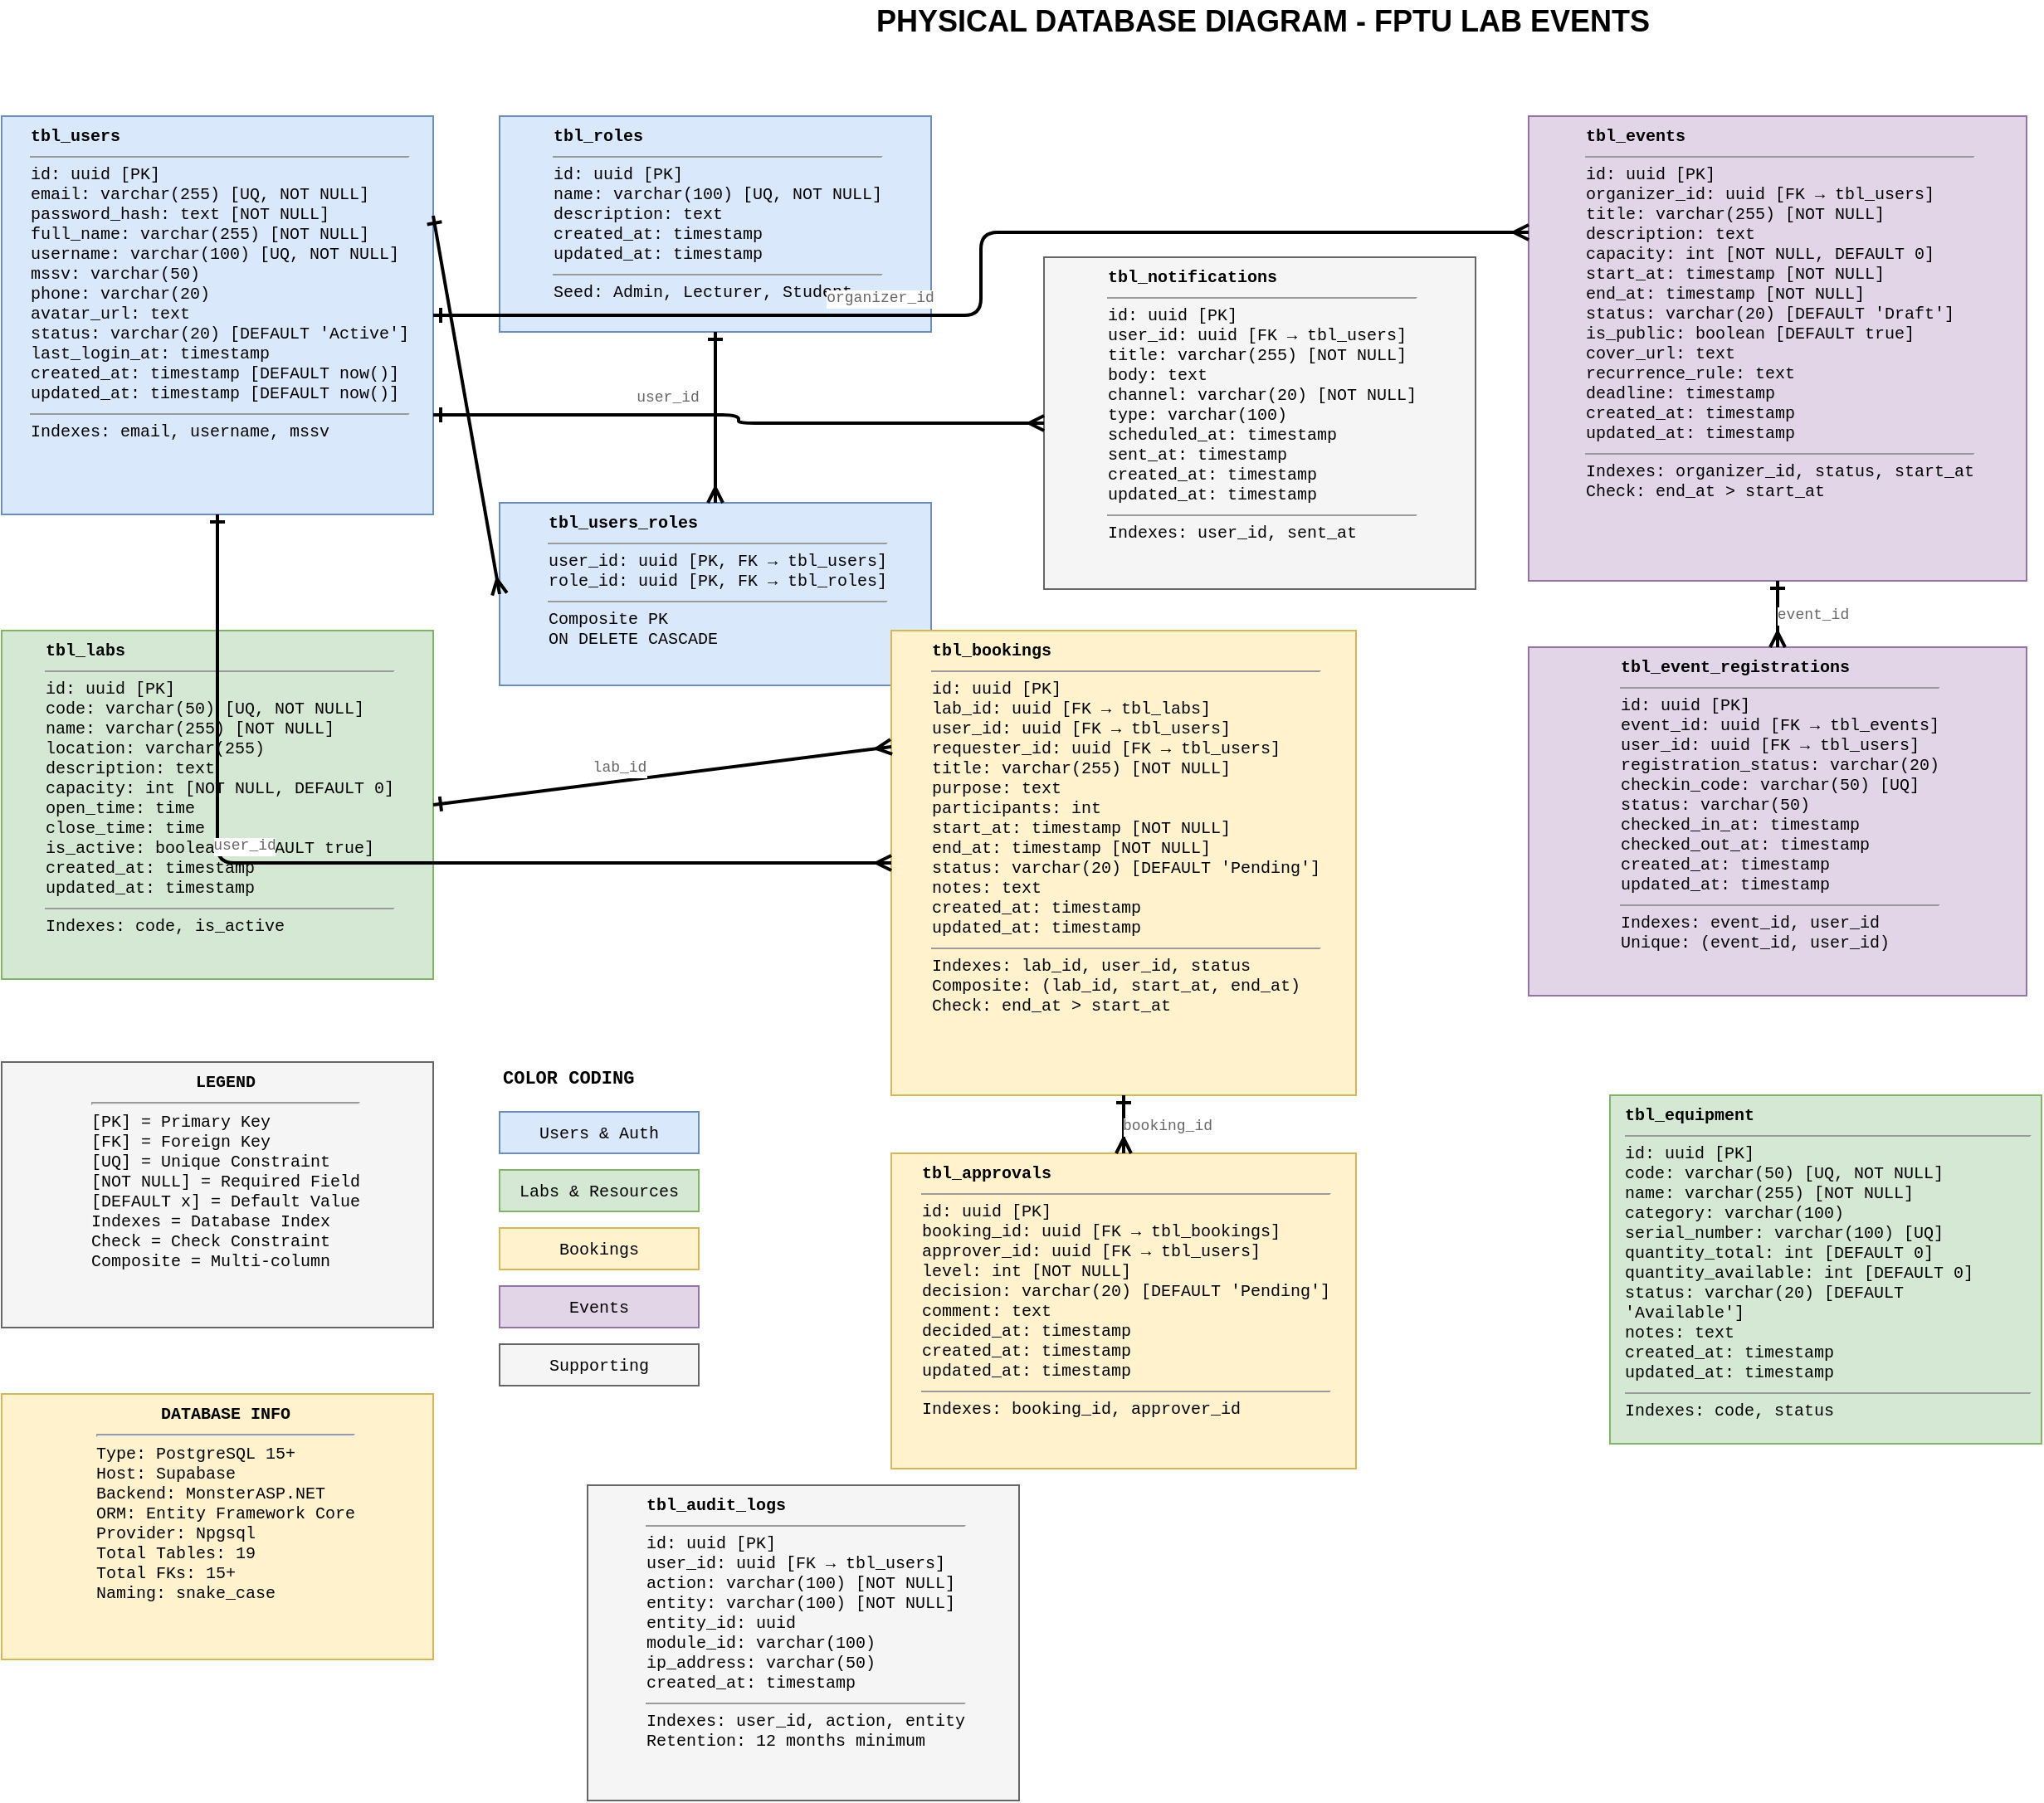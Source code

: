 <mxfile version="28.2.5">
  <diagram name="ERD Physical - FPTU Lab Events" id="physical-erd">
    <mxGraphModel dx="1426" dy="743" grid="0" gridSize="10" guides="1" tooltips="1" connect="1" arrows="1" fold="1" page="1" pageScale="1" pageWidth="1600" pageHeight="1200" math="0" shadow="0">
      <root>
        <mxCell id="0" />
        <mxCell id="1" parent="0" />
        <mxCell id="title" value="&lt;b&gt;&lt;font style=&quot;font-size: 18px;&quot;&gt;PHYSICAL DATABASE DIAGRAM - FPTU LAB EVENTS&lt;/font&gt;&lt;/b&gt;&lt;div&gt;&lt;br/&gt;&lt;/div&gt;" style="text;html=1;strokeColor=none;fillColor=none;align=center;verticalAlign=middle;whiteSpace=wrap;rounded=0;" parent="1" vertex="1">
          <mxGeometry x="400" y="20" width="800" height="40" as="geometry" />
        </mxCell>
        <mxCell id="tbl-users" value="&lt;div style=&quot;text-align: left;&quot;&gt;&lt;b&gt;tbl_users&lt;/b&gt;&lt;/div&gt;&lt;hr size=&quot;1&quot;&gt;&lt;div style=&quot;text-align: left;&quot;&gt;id: uuid [PK]&lt;/div&gt;&lt;div style=&quot;text-align: left;&quot;&gt;email: varchar(255) [UQ, NOT NULL]&lt;/div&gt;&lt;div style=&quot;text-align: left;&quot;&gt;password_hash: text [NOT NULL]&lt;/div&gt;&lt;div style=&quot;text-align: left;&quot;&gt;full_name: varchar(255) [NOT NULL]&lt;/div&gt;&lt;div style=&quot;text-align: left;&quot;&gt;username: varchar(100) [UQ, NOT NULL]&lt;/div&gt;&lt;div style=&quot;text-align: left;&quot;&gt;mssv: varchar(50)&lt;/div&gt;&lt;div style=&quot;text-align: left;&quot;&gt;phone: varchar(20)&lt;/div&gt;&lt;div style=&quot;text-align: left;&quot;&gt;avatar_url: text&lt;/div&gt;&lt;div style=&quot;text-align: left;&quot;&gt;status: varchar(20) [DEFAULT &#39;Active&#39;]&lt;/div&gt;&lt;div style=&quot;text-align: left;&quot;&gt;last_login_at: timestamp&lt;/div&gt;&lt;div style=&quot;text-align: left;&quot;&gt;created_at: timestamp [DEFAULT now()]&lt;/div&gt;&lt;div style=&quot;text-align: left;&quot;&gt;updated_at: timestamp [DEFAULT now()]&lt;/div&gt;&lt;hr size=&quot;1&quot;&gt;&lt;div style=&quot;text-align: left;&quot;&gt;Indexes: email, username, mssv&lt;/div&gt;" style="rounded=0;whiteSpace=wrap;html=1;fillColor=#dae8fc;strokeColor=#6c8ebf;fontSize=10;spacingLeft=8;spacingRight=5;verticalAlign=top;fontFamily=Courier New;" parent="1" vertex="1">
          <mxGeometry x="40" y="90" width="260" height="240" as="geometry" />
        </mxCell>
        <mxCell id="tbl-roles" value="&lt;div style=&quot;text-align: left;&quot;&gt;&lt;b&gt;tbl_roles&lt;/b&gt;&lt;/div&gt;&lt;hr size=&quot;1&quot;&gt;&lt;div style=&quot;text-align: left;&quot;&gt;id: uuid [PK]&lt;/div&gt;&lt;div style=&quot;text-align: left;&quot;&gt;name: varchar(100) [UQ, NOT NULL]&lt;/div&gt;&lt;div style=&quot;text-align: left;&quot;&gt;description: text&lt;/div&gt;&lt;div style=&quot;text-align: left;&quot;&gt;created_at: timestamp&lt;/div&gt;&lt;div style=&quot;text-align: left;&quot;&gt;updated_at: timestamp&lt;/div&gt;&lt;hr size=&quot;1&quot;&gt;&lt;div style=&quot;text-align: left;&quot;&gt;Seed: Admin, Lecturer, Student&lt;/div&gt;" style="rounded=0;whiteSpace=wrap;html=1;fillColor=#dae8fc;strokeColor=#6c8ebf;fontSize=10;spacingLeft=8;spacingRight=5;verticalAlign=top;fontFamily=Courier New;" parent="1" vertex="1">
          <mxGeometry x="340" y="90" width="260" height="130" as="geometry" />
        </mxCell>
        <mxCell id="tbl-users-roles" value="&lt;div style=&quot;text-align: left;&quot;&gt;&lt;b&gt;tbl_users_roles&lt;/b&gt;&lt;/div&gt;&lt;hr size=&quot;1&quot;&gt;&lt;div style=&quot;text-align: left;&quot;&gt;user_id: uuid [PK, FK → tbl_users]&lt;/div&gt;&lt;div style=&quot;text-align: left;&quot;&gt;role_id: uuid [PK, FK → tbl_roles]&lt;/div&gt;&lt;hr size=&quot;1&quot;&gt;&lt;div style=&quot;text-align: left;&quot;&gt;Composite PK&lt;/div&gt;&lt;div style=&quot;text-align: left;&quot;&gt;ON DELETE CASCADE&lt;/div&gt;" style="rounded=0;whiteSpace=wrap;html=1;fillColor=#dae8fc;strokeColor=#6c8ebf;fontSize=10;spacingLeft=8;spacingRight=5;verticalAlign=top;fontFamily=Courier New;" parent="1" vertex="1">
          <mxGeometry x="340" y="323" width="260" height="110" as="geometry" />
        </mxCell>
        <mxCell id="tbl-labs" value="&lt;div style=&quot;text-align: left;&quot;&gt;&lt;b&gt;tbl_labs&lt;/b&gt;&lt;/div&gt;&lt;hr size=&quot;1&quot;&gt;&lt;div style=&quot;text-align: left;&quot;&gt;id: uuid [PK]&lt;/div&gt;&lt;div style=&quot;text-align: left;&quot;&gt;code: varchar(50) [UQ, NOT NULL]&lt;/div&gt;&lt;div style=&quot;text-align: left;&quot;&gt;name: varchar(255) [NOT NULL]&lt;/div&gt;&lt;div style=&quot;text-align: left;&quot;&gt;location: varchar(255)&lt;/div&gt;&lt;div style=&quot;text-align: left;&quot;&gt;description: text&lt;/div&gt;&lt;div style=&quot;text-align: left;&quot;&gt;capacity: int [NOT NULL, DEFAULT 0]&lt;/div&gt;&lt;div style=&quot;text-align: left;&quot;&gt;open_time: time&lt;/div&gt;&lt;div style=&quot;text-align: left;&quot;&gt;close_time: time&lt;/div&gt;&lt;div style=&quot;text-align: left;&quot;&gt;is_active: boolean [DEFAULT true]&lt;/div&gt;&lt;div style=&quot;text-align: left;&quot;&gt;created_at: timestamp&lt;/div&gt;&lt;div style=&quot;text-align: left;&quot;&gt;updated_at: timestamp&lt;/div&gt;&lt;hr size=&quot;1&quot;&gt;&lt;div style=&quot;text-align: left;&quot;&gt;Indexes: code, is_active&lt;/div&gt;" style="rounded=0;whiteSpace=wrap;html=1;fillColor=#d5e8d4;strokeColor=#82b366;fontSize=10;spacingLeft=8;spacingRight=5;verticalAlign=top;fontFamily=Courier New;" parent="1" vertex="1">
          <mxGeometry x="40" y="400" width="260" height="210" as="geometry" />
        </mxCell>
        <mxCell id="tbl-equipment" value="&lt;div style=&quot;text-align: left;&quot;&gt;&lt;b&gt;tbl_equipment&lt;/b&gt;&lt;/div&gt;&lt;hr size=&quot;1&quot;&gt;&lt;div style=&quot;text-align: left;&quot;&gt;id: uuid [PK]&lt;/div&gt;&lt;div style=&quot;text-align: left;&quot;&gt;code: varchar(50) [UQ, NOT NULL]&lt;/div&gt;&lt;div style=&quot;text-align: left;&quot;&gt;name: varchar(255) [NOT NULL]&lt;/div&gt;&lt;div style=&quot;text-align: left;&quot;&gt;category: varchar(100)&lt;/div&gt;&lt;div style=&quot;text-align: left;&quot;&gt;serial_number: varchar(100) [UQ]&lt;/div&gt;&lt;div style=&quot;text-align: left;&quot;&gt;quantity_total: int [DEFAULT 0]&lt;/div&gt;&lt;div style=&quot;text-align: left;&quot;&gt;quantity_available: int [DEFAULT 0]&lt;/div&gt;&lt;div style=&quot;text-align: left;&quot;&gt;status: varchar(20) [DEFAULT &#39;Available&#39;]&lt;/div&gt;&lt;div style=&quot;text-align: left;&quot;&gt;notes: text&lt;/div&gt;&lt;div style=&quot;text-align: left;&quot;&gt;created_at: timestamp&lt;/div&gt;&lt;div style=&quot;text-align: left;&quot;&gt;updated_at: timestamp&lt;/div&gt;&lt;hr size=&quot;1&quot;&gt;&lt;div style=&quot;text-align: left;&quot;&gt;Indexes: code, status&lt;/div&gt;" style="rounded=0;whiteSpace=wrap;html=1;fillColor=#d5e8d4;strokeColor=#82b366;fontSize=10;spacingLeft=8;spacingRight=5;verticalAlign=top;fontFamily=Courier New;" parent="1" vertex="1">
          <mxGeometry x="1009" y="680" width="260" height="210" as="geometry" />
        </mxCell>
        <mxCell id="tbl-bookings" value="&lt;div style=&quot;text-align: left;&quot;&gt;&lt;b&gt;tbl_bookings&lt;/b&gt;&lt;/div&gt;&lt;hr size=&quot;1&quot;&gt;&lt;div style=&quot;text-align: left;&quot;&gt;id: uuid [PK]&lt;/div&gt;&lt;div style=&quot;text-align: left;&quot;&gt;lab_id: uuid [FK → tbl_labs]&lt;/div&gt;&lt;div style=&quot;text-align: left;&quot;&gt;user_id: uuid [FK → tbl_users]&lt;/div&gt;&lt;div style=&quot;text-align: left;&quot;&gt;requester_id: uuid [FK → tbl_users]&lt;/div&gt;&lt;div style=&quot;text-align: left;&quot;&gt;title: varchar(255) [NOT NULL]&lt;/div&gt;&lt;div style=&quot;text-align: left;&quot;&gt;purpose: text&lt;/div&gt;&lt;div style=&quot;text-align: left;&quot;&gt;participants: int&lt;/div&gt;&lt;div style=&quot;text-align: left;&quot;&gt;start_at: timestamp [NOT NULL]&lt;/div&gt;&lt;div style=&quot;text-align: left;&quot;&gt;end_at: timestamp [NOT NULL]&lt;/div&gt;&lt;div style=&quot;text-align: left;&quot;&gt;status: varchar(20) [DEFAULT &#39;Pending&#39;]&lt;/div&gt;&lt;div style=&quot;text-align: left;&quot;&gt;notes: text&lt;/div&gt;&lt;div style=&quot;text-align: left;&quot;&gt;created_at: timestamp&lt;/div&gt;&lt;div style=&quot;text-align: left;&quot;&gt;updated_at: timestamp&lt;/div&gt;&lt;hr size=&quot;1&quot;&gt;&lt;div style=&quot;text-align: left;&quot;&gt;Indexes: lab_id, user_id, status&lt;/div&gt;&lt;div style=&quot;text-align: left;&quot;&gt;Composite: (lab_id, start_at, end_at)&lt;/div&gt;&lt;div style=&quot;text-align: left;&quot;&gt;Check: end_at &gt; start_at&lt;/div&gt;" style="rounded=0;whiteSpace=wrap;html=1;fillColor=#fff2cc;strokeColor=#d6b656;fontSize=10;spacingLeft=8;spacingRight=5;verticalAlign=top;fontFamily=Courier New;" parent="1" vertex="1">
          <mxGeometry x="576" y="400" width="280" height="280" as="geometry" />
        </mxCell>
        <mxCell id="tbl-approvals" value="&lt;div style=&quot;text-align: left;&quot;&gt;&lt;b&gt;tbl_approvals&lt;/b&gt;&lt;/div&gt;&lt;hr size=&quot;1&quot;&gt;&lt;div style=&quot;text-align: left;&quot;&gt;id: uuid [PK]&lt;/div&gt;&lt;div style=&quot;text-align: left;&quot;&gt;booking_id: uuid [FK → tbl_bookings]&lt;/div&gt;&lt;div style=&quot;text-align: left;&quot;&gt;approver_id: uuid [FK → tbl_users]&lt;/div&gt;&lt;div style=&quot;text-align: left;&quot;&gt;level: int [NOT NULL]&lt;/div&gt;&lt;div style=&quot;text-align: left;&quot;&gt;decision: varchar(20) [DEFAULT &#39;Pending&#39;]&lt;/div&gt;&lt;div style=&quot;text-align: left;&quot;&gt;comment: text&lt;/div&gt;&lt;div style=&quot;text-align: left;&quot;&gt;decided_at: timestamp&lt;/div&gt;&lt;div style=&quot;text-align: left;&quot;&gt;created_at: timestamp&lt;/div&gt;&lt;div style=&quot;text-align: left;&quot;&gt;updated_at: timestamp&lt;/div&gt;&lt;hr size=&quot;1&quot;&gt;&lt;div style=&quot;text-align: left;&quot;&gt;Indexes: booking_id, approver_id&lt;/div&gt;" style="rounded=0;whiteSpace=wrap;html=1;fillColor=#fff2cc;strokeColor=#d6b656;fontSize=10;spacingLeft=8;spacingRight=5;verticalAlign=top;fontFamily=Courier New;" parent="1" vertex="1">
          <mxGeometry x="576" y="715" width="280" height="190" as="geometry" />
        </mxCell>
        <mxCell id="tbl-events" value="&lt;div style=&quot;text-align: left;&quot;&gt;&lt;b&gt;tbl_events&lt;/b&gt;&lt;/div&gt;&lt;hr size=&quot;1&quot;&gt;&lt;div style=&quot;text-align: left;&quot;&gt;id: uuid [PK]&lt;/div&gt;&lt;div style=&quot;text-align: left;&quot;&gt;organizer_id: uuid [FK → tbl_users]&lt;/div&gt;&lt;div style=&quot;text-align: left;&quot;&gt;title: varchar(255) [NOT NULL]&lt;/div&gt;&lt;div style=&quot;text-align: left;&quot;&gt;description: text&lt;/div&gt;&lt;div style=&quot;text-align: left;&quot;&gt;capacity: int [NOT NULL, DEFAULT 0]&lt;/div&gt;&lt;div style=&quot;text-align: left;&quot;&gt;start_at: timestamp [NOT NULL]&lt;/div&gt;&lt;div style=&quot;text-align: left;&quot;&gt;end_at: timestamp [NOT NULL]&lt;/div&gt;&lt;div style=&quot;text-align: left;&quot;&gt;status: varchar(20) [DEFAULT &#39;Draft&#39;]&lt;/div&gt;&lt;div style=&quot;text-align: left;&quot;&gt;is_public: boolean [DEFAULT true]&lt;/div&gt;&lt;div style=&quot;text-align: left;&quot;&gt;cover_url: text&lt;/div&gt;&lt;div style=&quot;text-align: left;&quot;&gt;recurrence_rule: text&lt;/div&gt;&lt;div style=&quot;text-align: left;&quot;&gt;deadline: timestamp&lt;/div&gt;&lt;div style=&quot;text-align: left;&quot;&gt;created_at: timestamp&lt;/div&gt;&lt;div style=&quot;text-align: left;&quot;&gt;updated_at: timestamp&lt;/div&gt;&lt;hr size=&quot;1&quot;&gt;&lt;div style=&quot;text-align: left;&quot;&gt;Indexes: organizer_id, status, start_at&lt;/div&gt;&lt;div style=&quot;text-align: left;&quot;&gt;Check: end_at &gt; start_at&lt;/div&gt;" style="rounded=0;whiteSpace=wrap;html=1;fillColor=#e1d5e7;strokeColor=#9673a6;fontSize=10;spacingLeft=8;spacingRight=5;verticalAlign=top;fontFamily=Courier New;" parent="1" vertex="1">
          <mxGeometry x="960" y="90" width="300" height="280" as="geometry" />
        </mxCell>
        <mxCell id="tbl-registrations" value="&lt;div style=&quot;text-align: left;&quot;&gt;&lt;b&gt;tbl_event_registrations&lt;/b&gt;&lt;/div&gt;&lt;hr size=&quot;1&quot;&gt;&lt;div style=&quot;text-align: left;&quot;&gt;id: uuid [PK]&lt;/div&gt;&lt;div style=&quot;text-align: left;&quot;&gt;event_id: uuid [FK → tbl_events]&lt;/div&gt;&lt;div style=&quot;text-align: left;&quot;&gt;user_id: uuid [FK → tbl_users]&lt;/div&gt;&lt;div style=&quot;text-align: left;&quot;&gt;registration_status: varchar(20)&lt;/div&gt;&lt;div style=&quot;text-align: left;&quot;&gt;checkin_code: varchar(50) [UQ]&lt;/div&gt;&lt;div style=&quot;text-align: left;&quot;&gt;status: varchar(50)&lt;/div&gt;&lt;div style=&quot;text-align: left;&quot;&gt;checked_in_at: timestamp&lt;/div&gt;&lt;div style=&quot;text-align: left;&quot;&gt;checked_out_at: timestamp&lt;/div&gt;&lt;div style=&quot;text-align: left;&quot;&gt;created_at: timestamp&lt;/div&gt;&lt;div style=&quot;text-align: left;&quot;&gt;updated_at: timestamp&lt;/div&gt;&lt;hr size=&quot;1&quot;&gt;&lt;div style=&quot;text-align: left;&quot;&gt;Indexes: event_id, user_id&lt;/div&gt;&lt;div style=&quot;text-align: left;&quot;&gt;Unique: (event_id, user_id)&lt;/div&gt;" style="rounded=0;whiteSpace=wrap;html=1;fillColor=#e1d5e7;strokeColor=#9673a6;fontSize=10;spacingLeft=8;spacingRight=5;verticalAlign=top;fontFamily=Courier New;" parent="1" vertex="1">
          <mxGeometry x="960" y="410" width="300" height="210" as="geometry" />
        </mxCell>
        <mxCell id="tbl-notifications" value="&lt;div style=&quot;text-align: left;&quot;&gt;&lt;b&gt;tbl_notifications&lt;/b&gt;&lt;/div&gt;&lt;hr size=&quot;1&quot;&gt;&lt;div style=&quot;text-align: left;&quot;&gt;id: uuid [PK]&lt;/div&gt;&lt;div style=&quot;text-align: left;&quot;&gt;user_id: uuid [FK → tbl_users]&lt;/div&gt;&lt;div style=&quot;text-align: left;&quot;&gt;title: varchar(255) [NOT NULL]&lt;/div&gt;&lt;div style=&quot;text-align: left;&quot;&gt;body: text&lt;/div&gt;&lt;div style=&quot;text-align: left;&quot;&gt;channel: varchar(20) [NOT NULL]&lt;/div&gt;&lt;div style=&quot;text-align: left;&quot;&gt;type: varchar(100)&lt;/div&gt;&lt;div style=&quot;text-align: left;&quot;&gt;scheduled_at: timestamp&lt;/div&gt;&lt;div style=&quot;text-align: left;&quot;&gt;sent_at: timestamp&lt;/div&gt;&lt;div style=&quot;text-align: left;&quot;&gt;created_at: timestamp&lt;/div&gt;&lt;div style=&quot;text-align: left;&quot;&gt;updated_at: timestamp&lt;/div&gt;&lt;hr size=&quot;1&quot;&gt;&lt;div style=&quot;text-align: left;&quot;&gt;Indexes: user_id, sent_at&lt;/div&gt;" style="rounded=0;whiteSpace=wrap;html=1;fillColor=#f5f5f5;strokeColor=#666666;fontSize=10;spacingLeft=8;spacingRight=5;verticalAlign=top;fontFamily=Courier New;" parent="1" vertex="1">
          <mxGeometry x="668" y="175" width="260" height="200" as="geometry" />
        </mxCell>
        <mxCell id="tbl-audit" value="&lt;div style=&quot;text-align: left;&quot;&gt;&lt;b&gt;tbl_audit_logs&lt;/b&gt;&lt;/div&gt;&lt;hr size=&quot;1&quot;&gt;&lt;div style=&quot;text-align: left;&quot;&gt;id: uuid [PK]&lt;/div&gt;&lt;div style=&quot;text-align: left;&quot;&gt;user_id: uuid [FK → tbl_users]&lt;/div&gt;&lt;div style=&quot;text-align: left;&quot;&gt;action: varchar(100) [NOT NULL]&lt;/div&gt;&lt;div style=&quot;text-align: left;&quot;&gt;entity: varchar(100) [NOT NULL]&lt;/div&gt;&lt;div style=&quot;text-align: left;&quot;&gt;entity_id: uuid&lt;/div&gt;&lt;div style=&quot;text-align: left;&quot;&gt;module_id: varchar(100)&lt;/div&gt;&lt;div style=&quot;text-align: left;&quot;&gt;ip_address: varchar(50)&lt;/div&gt;&lt;div style=&quot;text-align: left;&quot;&gt;created_at: timestamp&lt;/div&gt;&lt;hr size=&quot;1&quot;&gt;&lt;div style=&quot;text-align: left;&quot;&gt;Indexes: user_id, action, entity&lt;/div&gt;&lt;div style=&quot;text-align: left;&quot;&gt;Retention: 12 months minimum&lt;/div&gt;" style="rounded=0;whiteSpace=wrap;html=1;fillColor=#f5f5f5;strokeColor=#666666;fontSize=10;spacingLeft=8;spacingRight=5;verticalAlign=top;fontFamily=Courier New;" parent="1" vertex="1">
          <mxGeometry x="393" y="915" width="260" height="190" as="geometry" />
        </mxCell>
        <mxCell id="fk-user-role-1" value="" style="endArrow=ERmany;startArrow=ERone;html=1;exitX=1;exitY=0.25;exitDx=0;exitDy=0;entryX=0;entryY=0.5;entryDx=0;entryDy=0;strokeWidth=2;endFill=0;startFill=0;" parent="1" source="tbl-users" target="tbl-users-roles" edge="1">
          <mxGeometry width="50" height="50" relative="1" as="geometry">
            <mxPoint x="700" y="500" as="sourcePoint" />
            <mxPoint x="750" y="450" as="targetPoint" />
          </mxGeometry>
        </mxCell>
        <mxCell id="fk-role-user-1" value="" style="endArrow=ERmany;startArrow=ERone;html=1;exitX=0.5;exitY=1;exitDx=0;exitDy=0;entryX=0.5;entryY=0;entryDx=0;entryDy=0;strokeWidth=2;endFill=0;startFill=0;" parent="1" source="tbl-roles" target="tbl-users-roles" edge="1">
          <mxGeometry width="50" height="50" relative="1" as="geometry">
            <mxPoint x="700" y="400" as="sourcePoint" />
            <mxPoint x="750" y="350" as="targetPoint" />
          </mxGeometry>
        </mxCell>
        <mxCell id="fk-lab-booking" value="" style="endArrow=ERmany;startArrow=ERone;html=1;exitX=1;exitY=0.5;exitDx=0;exitDy=0;entryX=0;entryY=0.25;entryDx=0;entryDy=0;strokeWidth=2;endFill=0;startFill=0;" parent="1" source="tbl-labs" target="tbl-bookings" edge="1">
          <mxGeometry width="50" height="50" relative="1" as="geometry">
            <mxPoint x="500" y="600" as="sourcePoint" />
            <mxPoint x="550" y="550" as="targetPoint" />
          </mxGeometry>
        </mxCell>
        <mxCell id="fk-lab-booking-label" value="lab_id" style="edgeLabel;html=1;align=center;verticalAlign=middle;resizable=0;points=[];fontSize=9;fontFamily=Courier New;fontColor=#666666;" parent="fk-lab-booking" vertex="1" connectable="0">
          <mxGeometry x="-0.3" y="1" relative="1" as="geometry">
            <mxPoint x="15" y="-9" as="offset" />
          </mxGeometry>
        </mxCell>
        <mxCell id="fk-user-booking" value="" style="endArrow=ERmany;startArrow=ERone;html=1;exitX=0.5;exitY=1;exitDx=0;exitDy=0;entryX=0;entryY=0.5;entryDx=0;entryDy=0;strokeWidth=2;endFill=0;startFill=0;edgeStyle=orthogonalEdgeStyle;" parent="1" source="tbl-users" target="tbl-bookings" edge="1">
          <mxGeometry width="50" height="50" relative="1" as="geometry">
            <mxPoint x="500" y="500" as="sourcePoint" />
            <mxPoint x="550" y="450" as="targetPoint" />
          </mxGeometry>
        </mxCell>
        <mxCell id="fk-user-booking-label" value="user_id" style="edgeLabel;html=1;align=center;verticalAlign=middle;resizable=0;points=[];fontSize=9;fontFamily=Courier New;fontColor=#666666;" parent="fk-user-booking" vertex="1" connectable="0">
          <mxGeometry x="-0.3" y="1" relative="1" as="geometry">
            <mxPoint x="10" y="-9" as="offset" />
          </mxGeometry>
        </mxCell>
        <mxCell id="fk-booking-approval" value="" style="endArrow=ERmany;startArrow=ERone;html=1;exitX=0.5;exitY=1;exitDx=0;exitDy=0;entryX=0.5;entryY=0;entryDx=0;entryDy=0;strokeWidth=2;endFill=0;startFill=0;" parent="1" source="tbl-bookings" target="tbl-approvals" edge="1">
          <mxGeometry width="50" height="50" relative="1" as="geometry">
            <mxPoint x="800" y="800" as="sourcePoint" />
            <mxPoint x="850" y="750" as="targetPoint" />
          </mxGeometry>
        </mxCell>
        <mxCell id="fk-booking-approval-label" value="booking_id" style="edgeLabel;html=1;align=center;verticalAlign=middle;resizable=0;points=[];fontSize=9;fontFamily=Courier New;fontColor=#666666;" parent="fk-booking-approval" vertex="1" connectable="0">
          <mxGeometry x="-0.2" y="1" relative="1" as="geometry">
            <mxPoint x="25" y="5" as="offset" />
          </mxGeometry>
        </mxCell>
        <mxCell id="fk-user-event" value="" style="endArrow=ERmany;startArrow=ERone;html=1;exitX=1;exitY=0.5;exitDx=0;exitDy=0;entryX=0;entryY=0.25;entryDx=0;entryDy=0;strokeWidth=2;endFill=0;startFill=0;edgeStyle=orthogonalEdgeStyle;" parent="1" source="tbl-users" target="tbl-events" edge="1">
          <mxGeometry width="50" height="50" relative="1" as="geometry">
            <mxPoint x="700" y="400" as="sourcePoint" />
            <mxPoint x="750" y="350" as="targetPoint" />
          </mxGeometry>
        </mxCell>
        <mxCell id="fk-user-event-label" value="organizer_id" style="edgeLabel;html=1;align=center;verticalAlign=middle;resizable=0;points=[];fontSize=9;fontFamily=Courier New;fontColor=#666666;" parent="fk-user-event" vertex="1" connectable="0">
          <mxGeometry x="-0.3" y="1" relative="1" as="geometry">
            <mxPoint x="20" y="-9" as="offset" />
          </mxGeometry>
        </mxCell>
        <mxCell id="fk-event-registration" value="" style="endArrow=ERmany;startArrow=ERone;html=1;exitX=0.5;exitY=1;exitDx=0;exitDy=0;entryX=0.5;entryY=0;entryDx=0;entryDy=0;strokeWidth=2;endFill=0;startFill=0;" parent="1" source="tbl-events" target="tbl-registrations" edge="1">
          <mxGeometry width="50" height="50" relative="1" as="geometry">
            <mxPoint x="900" y="500" as="sourcePoint" />
            <mxPoint x="950" y="450" as="targetPoint" />
          </mxGeometry>
        </mxCell>
        <mxCell id="fk-event-registration-label" value="event_id" style="edgeLabel;html=1;align=center;verticalAlign=middle;resizable=0;points=[];fontSize=9;fontFamily=Courier New;fontColor=#666666;" parent="fk-event-registration" vertex="1" connectable="0">
          <mxGeometry x="-0.2" y="1" relative="1" as="geometry">
            <mxPoint x="20" y="5" as="offset" />
          </mxGeometry>
        </mxCell>
        <mxCell id="fk-user-notification" value="" style="endArrow=ERmany;startArrow=ERone;html=1;exitX=1;exitY=0.75;exitDx=0;exitDy=0;entryX=0;entryY=0.5;entryDx=0;entryDy=0;strokeWidth=2;endFill=0;startFill=0;edgeStyle=orthogonalEdgeStyle;" parent="1" source="tbl-users" target="tbl-notifications" edge="1">
          <mxGeometry width="50" height="50" relative="1" as="geometry">
            <mxPoint x="1000" y="400" as="sourcePoint" />
            <mxPoint x="1050" y="350" as="targetPoint" />
          </mxGeometry>
        </mxCell>
        <mxCell id="fk-user-notification-label" value="user_id" style="edgeLabel;html=1;align=center;verticalAlign=middle;resizable=0;points=[];fontSize=9;fontFamily=Courier New;fontColor=#666666;" parent="fk-user-notification" vertex="1" connectable="0">
          <mxGeometry x="-0.3" y="1" relative="1" as="geometry">
            <mxPoint x="10" y="-9" as="offset" />
          </mxGeometry>
        </mxCell>
        <mxCell id="legend-box" value="&lt;b&gt;LEGEND&lt;/b&gt;&lt;hr&gt;&lt;div style=&quot;text-align: left;&quot;&gt;[PK] = Primary Key&lt;/div&gt;&lt;div style=&quot;text-align: left;&quot;&gt;[FK] = Foreign Key&lt;/div&gt;&lt;div style=&quot;text-align: left;&quot;&gt;[UQ] = Unique Constraint&lt;/div&gt;&lt;div style=&quot;text-align: left;&quot;&gt;[NOT NULL] = Required Field&lt;/div&gt;&lt;div style=&quot;text-align: left;&quot;&gt;[DEFAULT x] = Default Value&lt;/div&gt;&lt;div style=&quot;text-align: left;&quot;&gt;Indexes = Database Index&lt;/div&gt;&lt;div style=&quot;text-align: left;&quot;&gt;Check = Check Constraint&lt;/div&gt;&lt;div style=&quot;text-align: left;&quot;&gt;Composite = Multi-column&lt;/div&gt;" style="rounded=0;whiteSpace=wrap;html=1;fillColor=#f5f5f5;strokeColor=#666666;fontSize=10;spacingLeft=10;verticalAlign=top;fontFamily=Courier New;" parent="1" vertex="1">
          <mxGeometry x="40" y="660" width="260" height="160" as="geometry" />
        </mxCell>
        <mxCell id="db-info" value="&lt;b&gt;DATABASE INFO&lt;/b&gt;&lt;hr&gt;&lt;div style=&quot;text-align: left;&quot;&gt;Type: PostgreSQL 15+&lt;/div&gt;&lt;div style=&quot;text-align: left;&quot;&gt;Host: Supabase&lt;/div&gt;&lt;div style=&quot;text-align: left;&quot;&gt;Backend: MonsterASP.NET&lt;/div&gt;&lt;div style=&quot;text-align: left;&quot;&gt;ORM: Entity Framework Core&lt;/div&gt;&lt;div style=&quot;text-align: left;&quot;&gt;Provider: Npgsql&lt;/div&gt;&lt;div style=&quot;text-align: left;&quot;&gt;Total Tables: 19&lt;/div&gt;&lt;div style=&quot;text-align: left;&quot;&gt;Total FKs: 15+&lt;/div&gt;&lt;div style=&quot;text-align: left;&quot;&gt;Naming: snake_case&lt;/div&gt;" style="rounded=0;whiteSpace=wrap;html=1;fillColor=#fff2cc;strokeColor=#d6b656;fontSize=10;spacingLeft=10;verticalAlign=top;fontFamily=Courier New;" parent="1" vertex="1">
          <mxGeometry x="40" y="860" width="260" height="160" as="geometry" />
        </mxCell>
        <mxCell id="color-title" value="&lt;b&gt;COLOR CODING&lt;/b&gt;" style="text;html=1;strokeColor=none;fillColor=none;align=left;verticalAlign=middle;whiteSpace=wrap;rounded=0;fontSize=11;fontStyle=1;fontFamily=Courier New;" parent="1" vertex="1">
          <mxGeometry x="340" y="660" width="150" height="20" as="geometry" />
        </mxCell>
        <mxCell id="color-1" value="Users &amp; Auth" style="rounded=0;whiteSpace=wrap;html=1;fillColor=#dae8fc;strokeColor=#6c8ebf;fontSize=10;fontFamily=Courier New;" parent="1" vertex="1">
          <mxGeometry x="340" y="690" width="120" height="25" as="geometry" />
        </mxCell>
        <mxCell id="color-2" value="Labs &amp; Resources" style="rounded=0;whiteSpace=wrap;html=1;fillColor=#d5e8d4;strokeColor=#82b366;fontSize=10;fontFamily=Courier New;" parent="1" vertex="1">
          <mxGeometry x="340" y="725" width="120" height="25" as="geometry" />
        </mxCell>
        <mxCell id="color-3" value="Bookings" style="rounded=0;whiteSpace=wrap;html=1;fillColor=#fff2cc;strokeColor=#d6b656;fontSize=10;fontFamily=Courier New;" parent="1" vertex="1">
          <mxGeometry x="340" y="760" width="120" height="25" as="geometry" />
        </mxCell>
        <mxCell id="color-4" value="Events" style="rounded=0;whiteSpace=wrap;html=1;fillColor=#e1d5e7;strokeColor=#9673a6;fontSize=10;fontFamily=Courier New;" parent="1" vertex="1">
          <mxGeometry x="340" y="795" width="120" height="25" as="geometry" />
        </mxCell>
        <mxCell id="color-5" value="Supporting" style="rounded=0;whiteSpace=wrap;html=1;fillColor=#f5f5f5;strokeColor=#666666;fontSize=10;fontFamily=Courier New;" parent="1" vertex="1">
          <mxGeometry x="340" y="830" width="120" height="25" as="geometry" />
        </mxCell>
      </root>
    </mxGraphModel>
  </diagram>
</mxfile>
